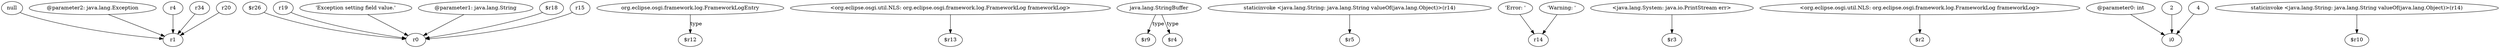 digraph g {
0[label="null"]
1[label="r1"]
0->1[label=""]
2[label="$r26"]
3[label="r0"]
2->3[label=""]
4[label="org.eclipse.osgi.framework.log.FrameworkLogEntry"]
5[label="$r12"]
4->5[label="type"]
6[label="<org.eclipse.osgi.util.NLS: org.eclipse.osgi.framework.log.FrameworkLog frameworkLog>"]
7[label="$r13"]
6->7[label=""]
8[label="@parameter2: java.lang.Exception"]
8->1[label=""]
9[label="java.lang.StringBuffer"]
10[label="$r9"]
9->10[label="type"]
11[label="staticinvoke <java.lang.String: java.lang.String valueOf(java.lang.Object)>(r14)"]
12[label="$r5"]
11->12[label=""]
13[label="'Error: '"]
14[label="r14"]
13->14[label=""]
15[label="<java.lang.System: java.io.PrintStream err>"]
16[label="$r3"]
15->16[label=""]
17[label="$r4"]
9->17[label="type"]
18[label="r19"]
18->3[label=""]
19[label="'Exception setting field value.'"]
19->3[label=""]
20[label="<org.eclipse.osgi.util.NLS: org.eclipse.osgi.framework.log.FrameworkLog frameworkLog>"]
21[label="$r2"]
20->21[label=""]
22[label="r4"]
22->1[label=""]
23[label="r34"]
23->1[label=""]
24[label="@parameter0: int"]
25[label="i0"]
24->25[label=""]
26[label="r20"]
26->1[label=""]
27[label="@parameter1: java.lang.String"]
27->3[label=""]
28[label="$r18"]
28->3[label=""]
29[label="staticinvoke <java.lang.String: java.lang.String valueOf(java.lang.Object)>(r14)"]
30[label="$r10"]
29->30[label=""]
31[label="2"]
31->25[label=""]
32[label="'Warning: '"]
32->14[label=""]
33[label="4"]
33->25[label=""]
34[label="r15"]
34->3[label=""]
}